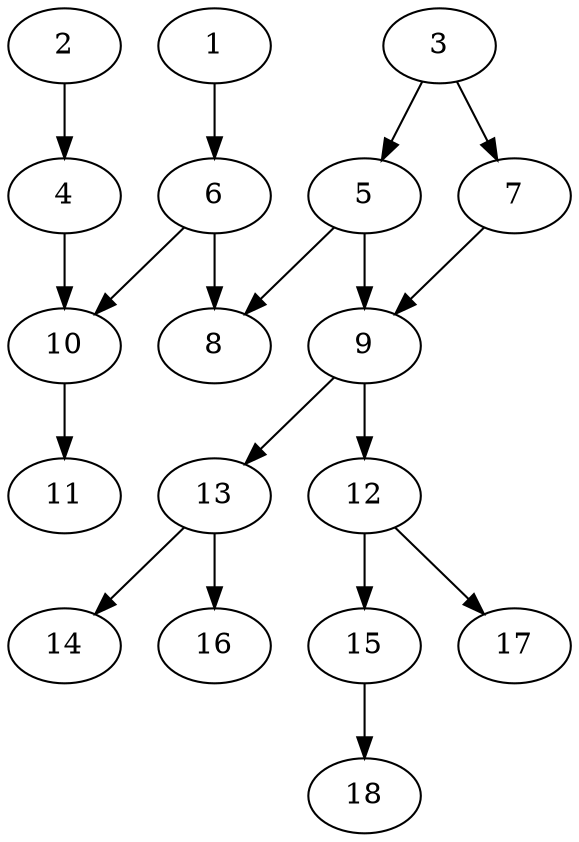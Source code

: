 // DAG (tier=1-easy, mode=data, n=18, ccr=0.317, fat=0.489, density=0.361, regular=0.785, jump=0.019, mindata=1048576, maxdata=8388608)
// DAG automatically generated by daggen at Sun Aug 24 16:33:33 2025
// /home/ermia/Project/Environments/daggen/bin/daggen --dot --ccr 0.317 --fat 0.489 --regular 0.785 --density 0.361 --jump 0.019 --mindata 1048576 --maxdata 8388608 -n 18 
digraph G {
  1 [size="205623045079806509056", alpha="0.01", expect_size="102811522539903254528"]
  1 -> 6 [size ="278700562055168"]
  2 [size="516880633451262144", alpha="0.01", expect_size="258440316725631072"]
  2 -> 4 [size ="300883606765568"]
  3 [size="368925166670484340736", alpha="0.02", expect_size="184462583335242170368"]
  3 -> 5 [size ="411511688265728"]
  3 -> 7 [size ="411511688265728"]
  4 [size="1010385951340619520", alpha="0.14", expect_size="505192975670309760"]
  4 -> 10 [size ="463715749068800"]
  5 [size="431365165464049792", alpha="0.11", expect_size="215682582732024896"]
  5 -> 8 [size ="355947058823168"]
  5 -> 9 [size ="355947058823168"]
  6 [size="212658152166848987136", alpha="0.14", expect_size="106329076083424493568"]
  6 -> 8 [size ="285021755670528"]
  6 -> 10 [size ="285021755670528"]
  7 [size="783476328522099200", alpha="0.05", expect_size="391738164261049600"]
  7 -> 9 [size ="417881560973312"]
  8 [size="291622071212152193024", alpha="0.08", expect_size="145811035606076096512"]
  9 [size="812183590661782400", alpha="0.08", expect_size="406091795330891200"]
  9 -> 12 [size ="302191248146432"]
  9 -> 13 [size ="302191248146432"]
  10 [size="8106879480720153", alpha="0.06", expect_size="4053439740360076"]
  10 -> 11 [size ="155899939258368"]
  11 [size="7691318842018908", alpha="0.08", expect_size="3845659421009454"]
  12 [size="31802466074902921216", alpha="0.01", expect_size="15901233037451460608"]
  12 -> 15 [size ="80302768652288"]
  12 -> 17 [size ="80302768652288"]
  13 [size="578485953242828111872", alpha="0.13", expect_size="289242976621414055936"]
  13 -> 14 [size ="555416186519552"]
  13 -> 16 [size ="555416186519552"]
  14 [size="65349562320238264", alpha="0.03", expect_size="32674781160119132"]
  15 [size="16658841473840660", alpha="0.10", expect_size="8329420736920330"]
  15 -> 18 [size ="334743115661312"]
  16 [size="858817094172812", alpha="0.15", expect_size="429408547086406"]
  17 [size="14312917228843160", alpha="0.08", expect_size="7156458614421580"]
  18 [size="1641131269659132", alpha="0.14", expect_size="820565634829566"]
}